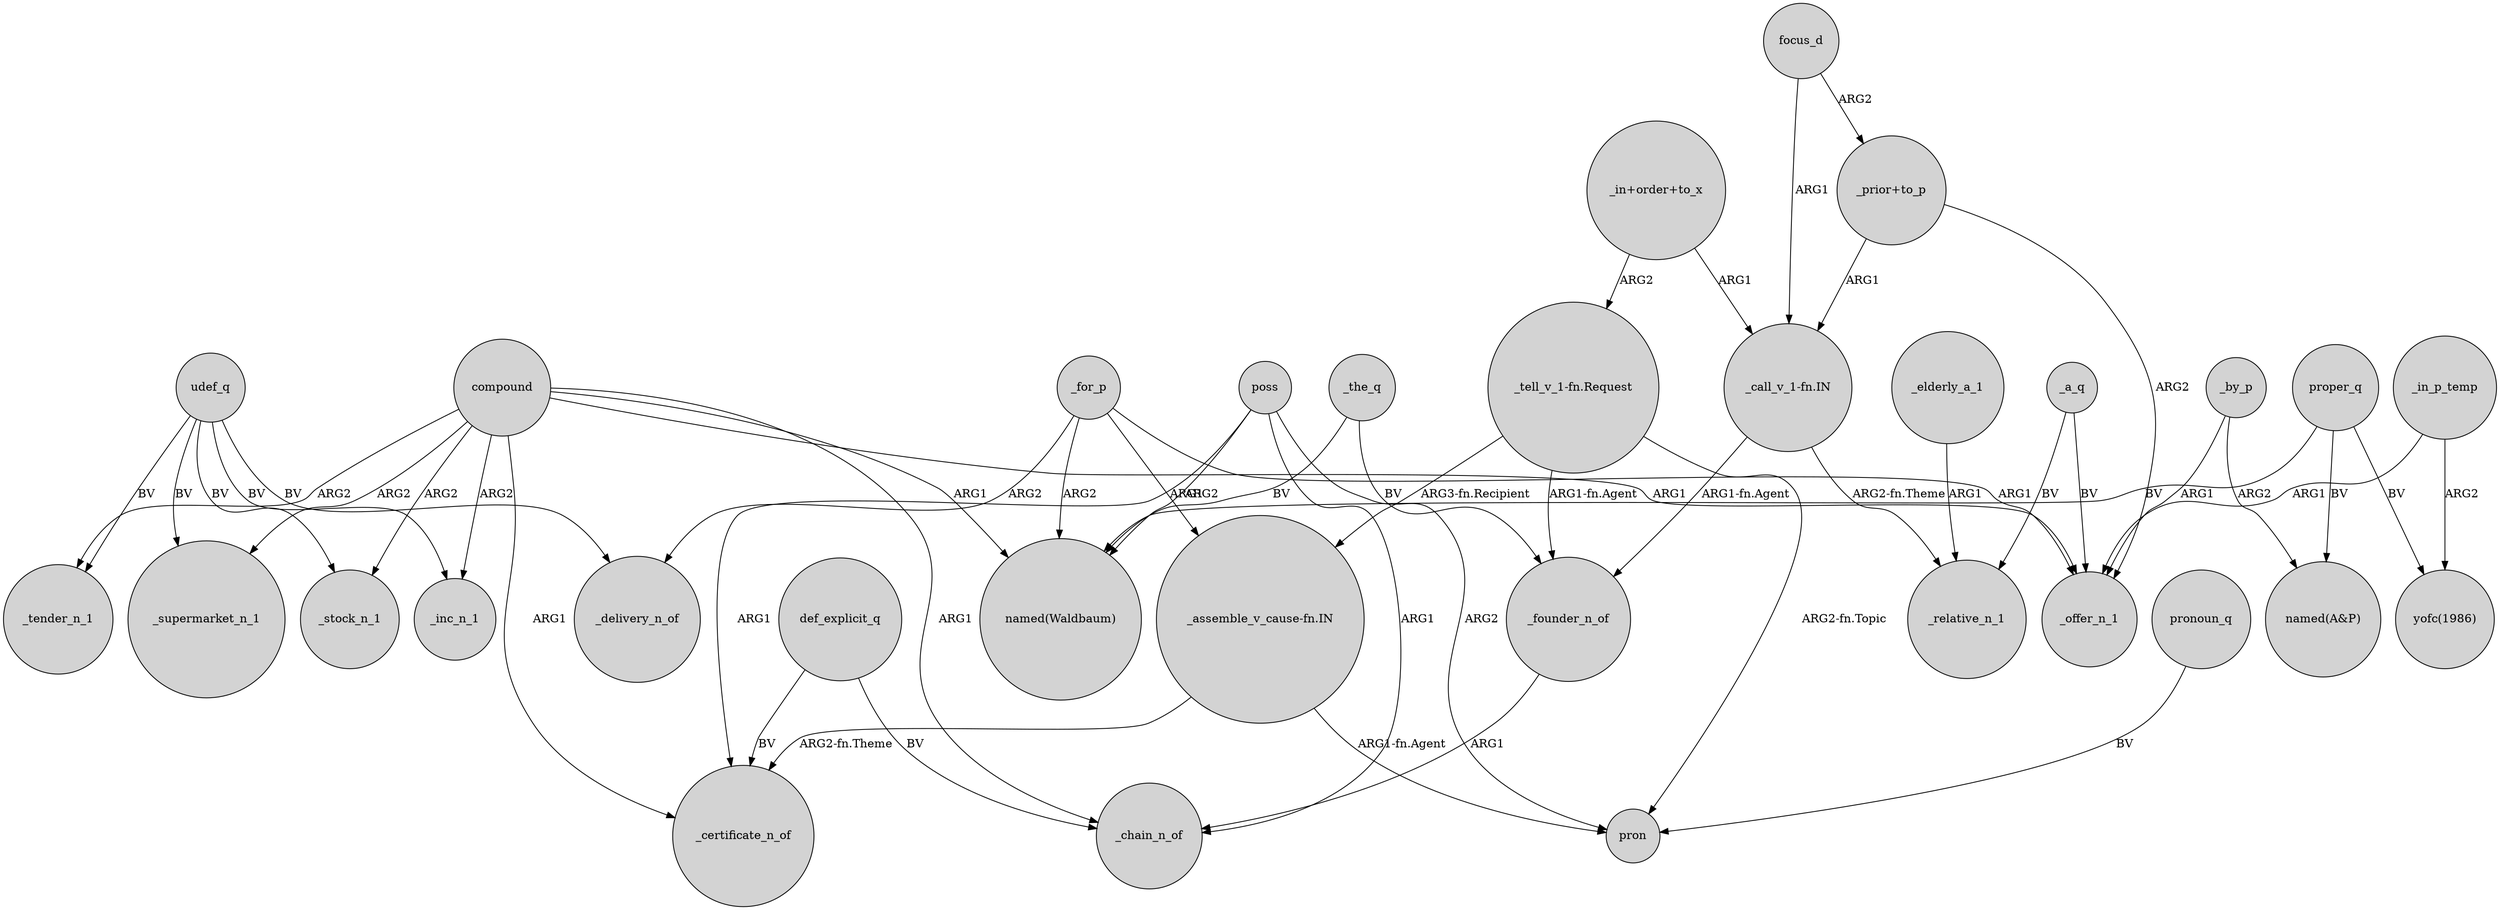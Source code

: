 digraph {
	node [shape=circle style=filled]
	def_explicit_q -> _chain_n_of [label=BV]
	_for_p -> _offer_n_1 [label=ARG1]
	"_call_v_1-fn.IN" -> _founder_n_of [label="ARG1-fn.Agent"]
	"_tell_v_1-fn.Request" -> "_assemble_v_cause-fn.IN" [label="ARG3-fn.Recipient"]
	compound -> _certificate_n_of [label=ARG1]
	_by_p -> "named(A&P)" [label=ARG2]
	_in_p_temp -> "yofc(1986)" [label=ARG2]
	_by_p -> _offer_n_1 [label=ARG1]
	udef_q -> _inc_n_1 [label=BV]
	poss -> pron [label=ARG2]
	focus_d -> "_prior+to_p" [label=ARG2]
	proper_q -> "named(Waldbaum)" [label=BV]
	"_prior+to_p" -> _offer_n_1 [label=ARG2]
	"_in+order+to_x" -> "_call_v_1-fn.IN" [label=ARG1]
	_a_q -> _offer_n_1 [label=BV]
	udef_q -> _delivery_n_of [label=BV]
	udef_q -> _tender_n_1 [label=BV]
	compound -> _chain_n_of [label=ARG1]
	"_tell_v_1-fn.Request" -> _founder_n_of [label="ARG1-fn.Agent"]
	poss -> _chain_n_of [label=ARG1]
	"_assemble_v_cause-fn.IN" -> pron [label="ARG1-fn.Agent"]
	compound -> "named(Waldbaum)" [label=ARG1]
	proper_q -> "named(A&P)" [label=BV]
	_for_p -> "_assemble_v_cause-fn.IN" [label=ARG1]
	_in_p_temp -> _offer_n_1 [label=ARG1]
	_the_q -> _founder_n_of [label=BV]
	poss -> _certificate_n_of [label=ARG1]
	_for_p -> "named(Waldbaum)" [label=ARG2]
	compound -> _stock_n_1 [label=ARG2]
	pronoun_q -> pron [label=BV]
	compound -> _tender_n_1 [label=ARG2]
	udef_q -> _stock_n_1 [label=BV]
	compound -> _supermarket_n_1 [label=ARG2]
	focus_d -> "_call_v_1-fn.IN" [label=ARG1]
	"_prior+to_p" -> "_call_v_1-fn.IN" [label=ARG1]
	"_in+order+to_x" -> "_tell_v_1-fn.Request" [label=ARG2]
	_elderly_a_1 -> _relative_n_1 [label=ARG1]
	_for_p -> _delivery_n_of [label=ARG2]
	_a_q -> _relative_n_1 [label=BV]
	"_tell_v_1-fn.Request" -> pron [label="ARG2-fn.Topic"]
	poss -> "named(Waldbaum)" [label=ARG2]
	proper_q -> "yofc(1986)" [label=BV]
	"_call_v_1-fn.IN" -> _relative_n_1 [label="ARG2-fn.Theme"]
	_the_q -> "named(Waldbaum)" [label=BV]
	_founder_n_of -> _chain_n_of [label=ARG1]
	"_assemble_v_cause-fn.IN" -> _certificate_n_of [label="ARG2-fn.Theme"]
	udef_q -> _supermarket_n_1 [label=BV]
	def_explicit_q -> _certificate_n_of [label=BV]
	compound -> _inc_n_1 [label=ARG2]
	compound -> _offer_n_1 [label=ARG1]
}
